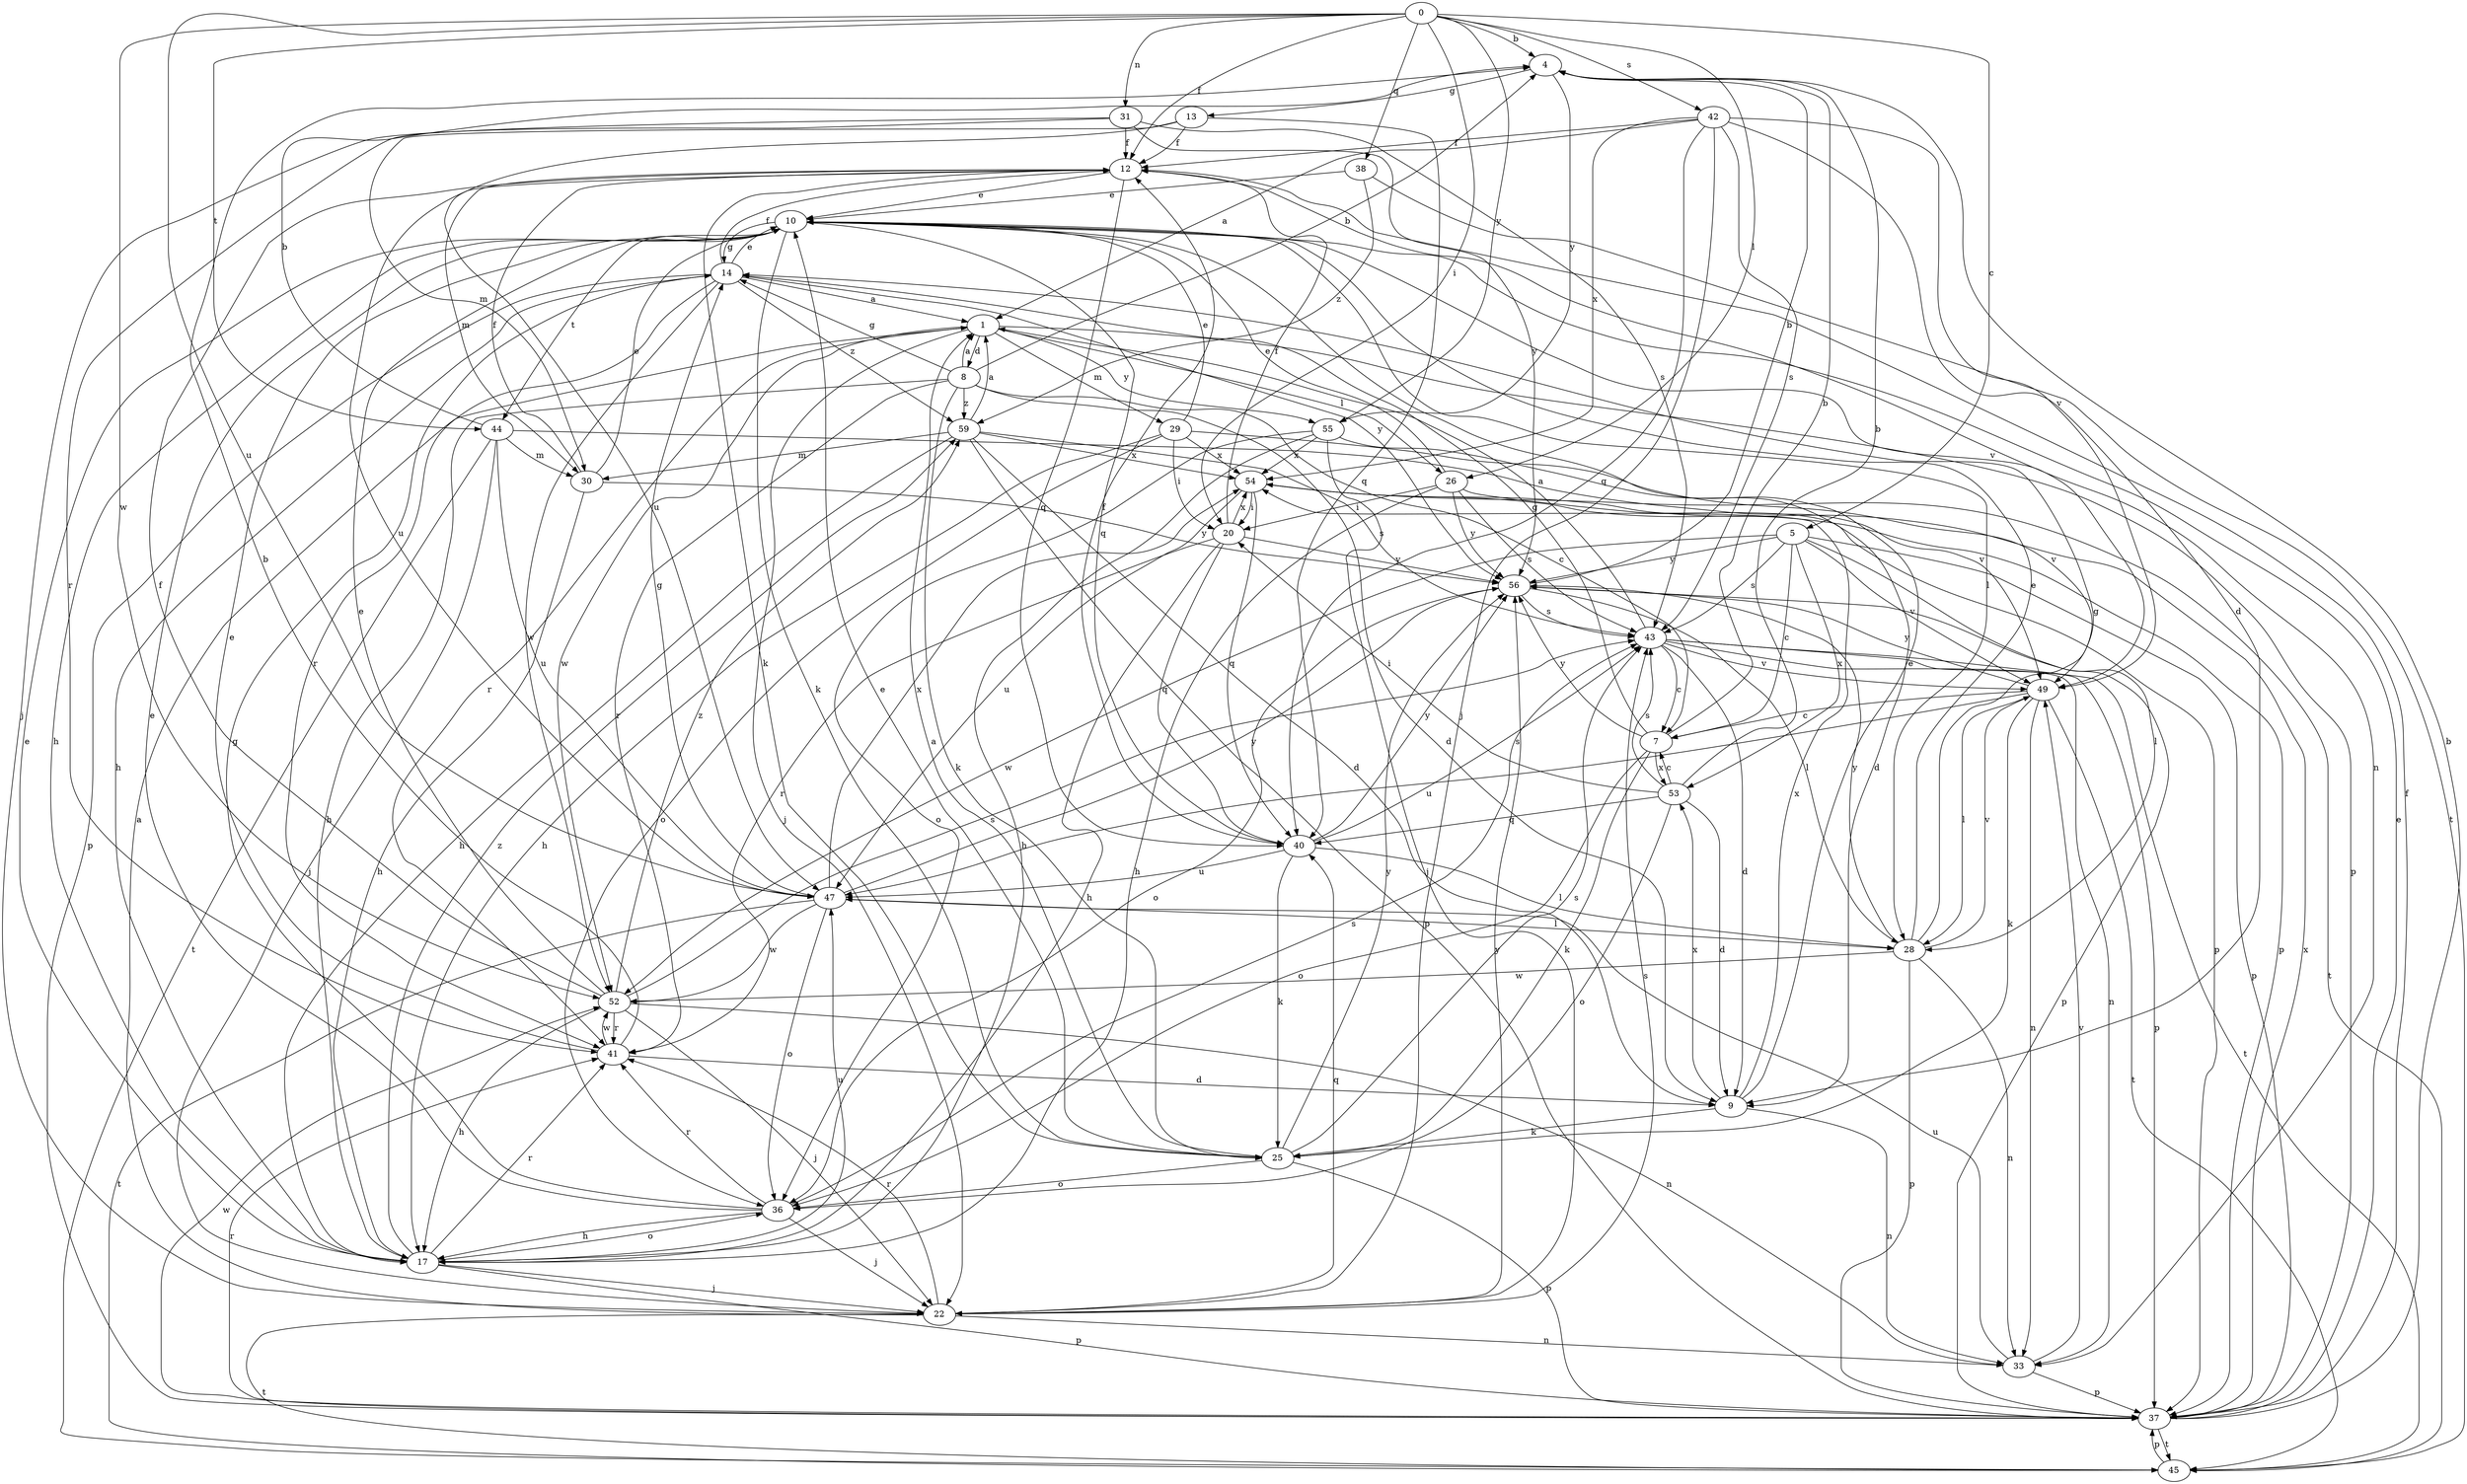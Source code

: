strict digraph  {
0;
1;
4;
5;
7;
8;
9;
10;
12;
13;
14;
17;
20;
22;
25;
26;
28;
29;
30;
31;
33;
36;
37;
38;
40;
41;
42;
43;
44;
45;
47;
49;
52;
53;
54;
55;
56;
59;
0 -> 4  [label=b];
0 -> 5  [label=c];
0 -> 12  [label=f];
0 -> 20  [label=i];
0 -> 26  [label=l];
0 -> 31  [label=n];
0 -> 38  [label=q];
0 -> 42  [label=s];
0 -> 44  [label=t];
0 -> 47  [label=u];
0 -> 52  [label=w];
0 -> 55  [label=y];
1 -> 8  [label=d];
1 -> 22  [label=j];
1 -> 26  [label=l];
1 -> 29  [label=m];
1 -> 37  [label=p];
1 -> 41  [label=r];
1 -> 52  [label=w];
1 -> 55  [label=y];
4 -> 13  [label=g];
4 -> 55  [label=y];
5 -> 7  [label=c];
5 -> 28  [label=l];
5 -> 37  [label=p];
5 -> 43  [label=s];
5 -> 49  [label=v];
5 -> 52  [label=w];
5 -> 53  [label=x];
5 -> 56  [label=y];
7 -> 4  [label=b];
7 -> 14  [label=g];
7 -> 25  [label=k];
7 -> 36  [label=o];
7 -> 53  [label=x];
7 -> 56  [label=y];
8 -> 1  [label=a];
8 -> 4  [label=b];
8 -> 7  [label=c];
8 -> 9  [label=d];
8 -> 14  [label=g];
8 -> 17  [label=h];
8 -> 25  [label=k];
8 -> 41  [label=r];
8 -> 59  [label=z];
9 -> 10  [label=e];
9 -> 25  [label=k];
9 -> 33  [label=n];
9 -> 53  [label=x];
9 -> 54  [label=x];
10 -> 14  [label=g];
10 -> 17  [label=h];
10 -> 25  [label=k];
10 -> 28  [label=l];
10 -> 40  [label=q];
10 -> 44  [label=t];
10 -> 49  [label=v];
12 -> 10  [label=e];
12 -> 25  [label=k];
12 -> 30  [label=m];
12 -> 33  [label=n];
12 -> 40  [label=q];
12 -> 47  [label=u];
13 -> 12  [label=f];
13 -> 30  [label=m];
13 -> 40  [label=q];
13 -> 47  [label=u];
14 -> 1  [label=a];
14 -> 10  [label=e];
14 -> 12  [label=f];
14 -> 17  [label=h];
14 -> 37  [label=p];
14 -> 41  [label=r];
14 -> 52  [label=w];
14 -> 56  [label=y];
14 -> 59  [label=z];
17 -> 10  [label=e];
17 -> 22  [label=j];
17 -> 36  [label=o];
17 -> 37  [label=p];
17 -> 41  [label=r];
17 -> 47  [label=u];
17 -> 59  [label=z];
20 -> 12  [label=f];
20 -> 17  [label=h];
20 -> 40  [label=q];
20 -> 41  [label=r];
20 -> 54  [label=x];
20 -> 56  [label=y];
22 -> 1  [label=a];
22 -> 33  [label=n];
22 -> 40  [label=q];
22 -> 41  [label=r];
22 -> 43  [label=s];
22 -> 45  [label=t];
22 -> 56  [label=y];
25 -> 1  [label=a];
25 -> 10  [label=e];
25 -> 36  [label=o];
25 -> 37  [label=p];
25 -> 43  [label=s];
25 -> 56  [label=y];
26 -> 10  [label=e];
26 -> 17  [label=h];
26 -> 20  [label=i];
26 -> 37  [label=p];
26 -> 43  [label=s];
26 -> 56  [label=y];
28 -> 10  [label=e];
28 -> 14  [label=g];
28 -> 33  [label=n];
28 -> 37  [label=p];
28 -> 49  [label=v];
28 -> 52  [label=w];
28 -> 56  [label=y];
29 -> 10  [label=e];
29 -> 17  [label=h];
29 -> 20  [label=i];
29 -> 36  [label=o];
29 -> 49  [label=v];
29 -> 54  [label=x];
30 -> 10  [label=e];
30 -> 12  [label=f];
30 -> 17  [label=h];
30 -> 56  [label=y];
31 -> 12  [label=f];
31 -> 22  [label=j];
31 -> 41  [label=r];
31 -> 43  [label=s];
31 -> 56  [label=y];
33 -> 37  [label=p];
33 -> 47  [label=u];
33 -> 49  [label=v];
36 -> 10  [label=e];
36 -> 14  [label=g];
36 -> 17  [label=h];
36 -> 22  [label=j];
36 -> 41  [label=r];
36 -> 43  [label=s];
37 -> 4  [label=b];
37 -> 10  [label=e];
37 -> 12  [label=f];
37 -> 41  [label=r];
37 -> 45  [label=t];
37 -> 52  [label=w];
37 -> 54  [label=x];
38 -> 10  [label=e];
38 -> 45  [label=t];
38 -> 59  [label=z];
40 -> 12  [label=f];
40 -> 25  [label=k];
40 -> 28  [label=l];
40 -> 43  [label=s];
40 -> 47  [label=u];
40 -> 56  [label=y];
41 -> 4  [label=b];
41 -> 9  [label=d];
41 -> 10  [label=e];
41 -> 52  [label=w];
42 -> 1  [label=a];
42 -> 9  [label=d];
42 -> 12  [label=f];
42 -> 22  [label=j];
42 -> 40  [label=q];
42 -> 43  [label=s];
42 -> 49  [label=v];
42 -> 54  [label=x];
43 -> 1  [label=a];
43 -> 7  [label=c];
43 -> 9  [label=d];
43 -> 33  [label=n];
43 -> 37  [label=p];
43 -> 45  [label=t];
43 -> 49  [label=v];
44 -> 4  [label=b];
44 -> 22  [label=j];
44 -> 30  [label=m];
44 -> 45  [label=t];
44 -> 47  [label=u];
44 -> 49  [label=v];
45 -> 37  [label=p];
47 -> 14  [label=g];
47 -> 28  [label=l];
47 -> 36  [label=o];
47 -> 45  [label=t];
47 -> 52  [label=w];
47 -> 54  [label=x];
47 -> 56  [label=y];
49 -> 7  [label=c];
49 -> 25  [label=k];
49 -> 28  [label=l];
49 -> 33  [label=n];
49 -> 45  [label=t];
49 -> 47  [label=u];
49 -> 56  [label=y];
52 -> 10  [label=e];
52 -> 12  [label=f];
52 -> 17  [label=h];
52 -> 22  [label=j];
52 -> 33  [label=n];
52 -> 41  [label=r];
52 -> 43  [label=s];
52 -> 59  [label=z];
53 -> 4  [label=b];
53 -> 7  [label=c];
53 -> 9  [label=d];
53 -> 20  [label=i];
53 -> 36  [label=o];
53 -> 40  [label=q];
53 -> 43  [label=s];
54 -> 20  [label=i];
54 -> 37  [label=p];
54 -> 40  [label=q];
54 -> 45  [label=t];
54 -> 47  [label=u];
55 -> 9  [label=d];
55 -> 17  [label=h];
55 -> 22  [label=j];
55 -> 36  [label=o];
55 -> 54  [label=x];
56 -> 4  [label=b];
56 -> 28  [label=l];
56 -> 36  [label=o];
56 -> 37  [label=p];
56 -> 43  [label=s];
59 -> 1  [label=a];
59 -> 9  [label=d];
59 -> 17  [label=h];
59 -> 30  [label=m];
59 -> 37  [label=p];
59 -> 43  [label=s];
59 -> 54  [label=x];
}
